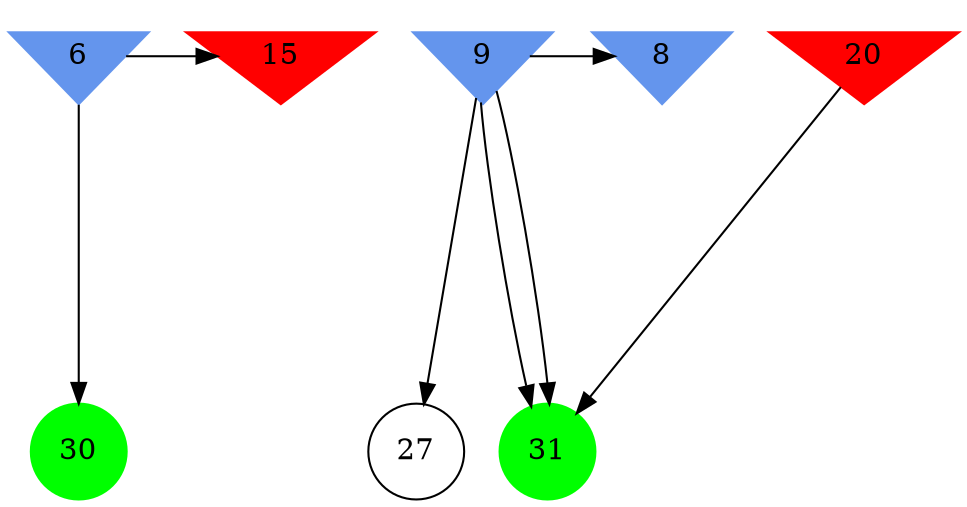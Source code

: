 digraph brain {
	ranksep=2.0;
	6 [shape=invtriangle,style=filled,color=cornflowerblue];
	8 [shape=invtriangle,style=filled,color=cornflowerblue];
	9 [shape=invtriangle,style=filled,color=cornflowerblue];
	15 [shape=invtriangle,style=filled,color=red];
	20 [shape=invtriangle,style=filled,color=red];
	27 [shape=circle,color=black];
	30 [shape=circle,style=filled,color=green];
	31 [shape=circle,style=filled,color=green];
	9	->	31;
	20	->	31;
	9	->	31;
	9	->	27;
	9	->	8;
	6	->	15;
	6	->	30;
	{ rank=same; 6; 8; 9; 15; 20; }
	{ rank=same; 27; }
	{ rank=same; 30; 31; }
}

